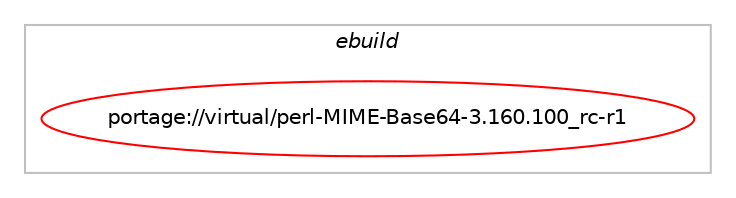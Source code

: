 digraph prolog {

# *************
# Graph options
# *************

newrank=true;
concentrate=true;
compound=true;
graph [rankdir=LR,fontname=Helvetica,fontsize=10,ranksep=1.5];#, ranksep=2.5, nodesep=0.2];
edge  [arrowhead=vee];
node  [fontname=Helvetica,fontsize=10];

# **********
# The ebuild
# **********

subgraph cluster_leftcol {
color=gray;
label=<<i>ebuild</i>>;
id [label="portage://virtual/perl-MIME-Base64-3.160.100_rc-r1", color=red, width=4, href="../virtual/perl-MIME-Base64-3.160.100_rc-r1.svg"];
}

# ****************
# The dependencies
# ****************

subgraph cluster_midcol {
color=gray;
label=<<i>dependencies</i>>;
subgraph cluster_compile {
fillcolor="#eeeeee";
style=filled;
label=<<i>compile</i>>;
}
subgraph cluster_compileandrun {
fillcolor="#eeeeee";
style=filled;
label=<<i>compile and run</i>>;
}
subgraph cluster_run {
fillcolor="#eeeeee";
style=filled;
label=<<i>run</i>>;
# *** BEGIN UNKNOWN DEPENDENCY TYPE (TODO) ***
# id -> equal(any_of_group([package_dependency(portage://virtual/perl-MIME-Base64-3.160.100_rc-r1,run,no,dev-lang,perl,equal,[5.40*,,,5.40*],[],[]),package_dependency(portage://virtual/perl-MIME-Base64-3.160.100_rc-r1,run,no,dev-lang,perl,equal,[5.38*,,,5.38*],[],[]),package_dependency(portage://virtual/perl-MIME-Base64-3.160.100_rc-r1,run,no,perl-core,MIME-Base64,tilde,[3.160.100,,_rc,3.160.100_rc],[],[])]))
# *** END UNKNOWN DEPENDENCY TYPE (TODO) ***

# *** BEGIN UNKNOWN DEPENDENCY TYPE (TODO) ***
# id -> equal(package_dependency(portage://virtual/perl-MIME-Base64-3.160.100_rc-r1,run,no,dev-lang,perl,none,[,,],any_same_slot,[]))
# *** END UNKNOWN DEPENDENCY TYPE (TODO) ***

# *** BEGIN UNKNOWN DEPENDENCY TYPE (TODO) ***
# id -> equal(package_dependency(portage://virtual/perl-MIME-Base64-3.160.100_rc-r1,run,weak,perl-core,MIME-Base64,greater,[3.160.100,,_rc-r999,3.160.100_rc-r999],[],[]))
# *** END UNKNOWN DEPENDENCY TYPE (TODO) ***

# *** BEGIN UNKNOWN DEPENDENCY TYPE (TODO) ***
# id -> equal(package_dependency(portage://virtual/perl-MIME-Base64-3.160.100_rc-r1,run,weak,perl-core,MIME-Base64,smaller,[3.160.100,,_rc,3.160.100_rc],[],[]))
# *** END UNKNOWN DEPENDENCY TYPE (TODO) ***

}
}

# **************
# The candidates
# **************

subgraph cluster_choices {
rank=same;
color=gray;
label=<<i>candidates</i>>;

}

}
